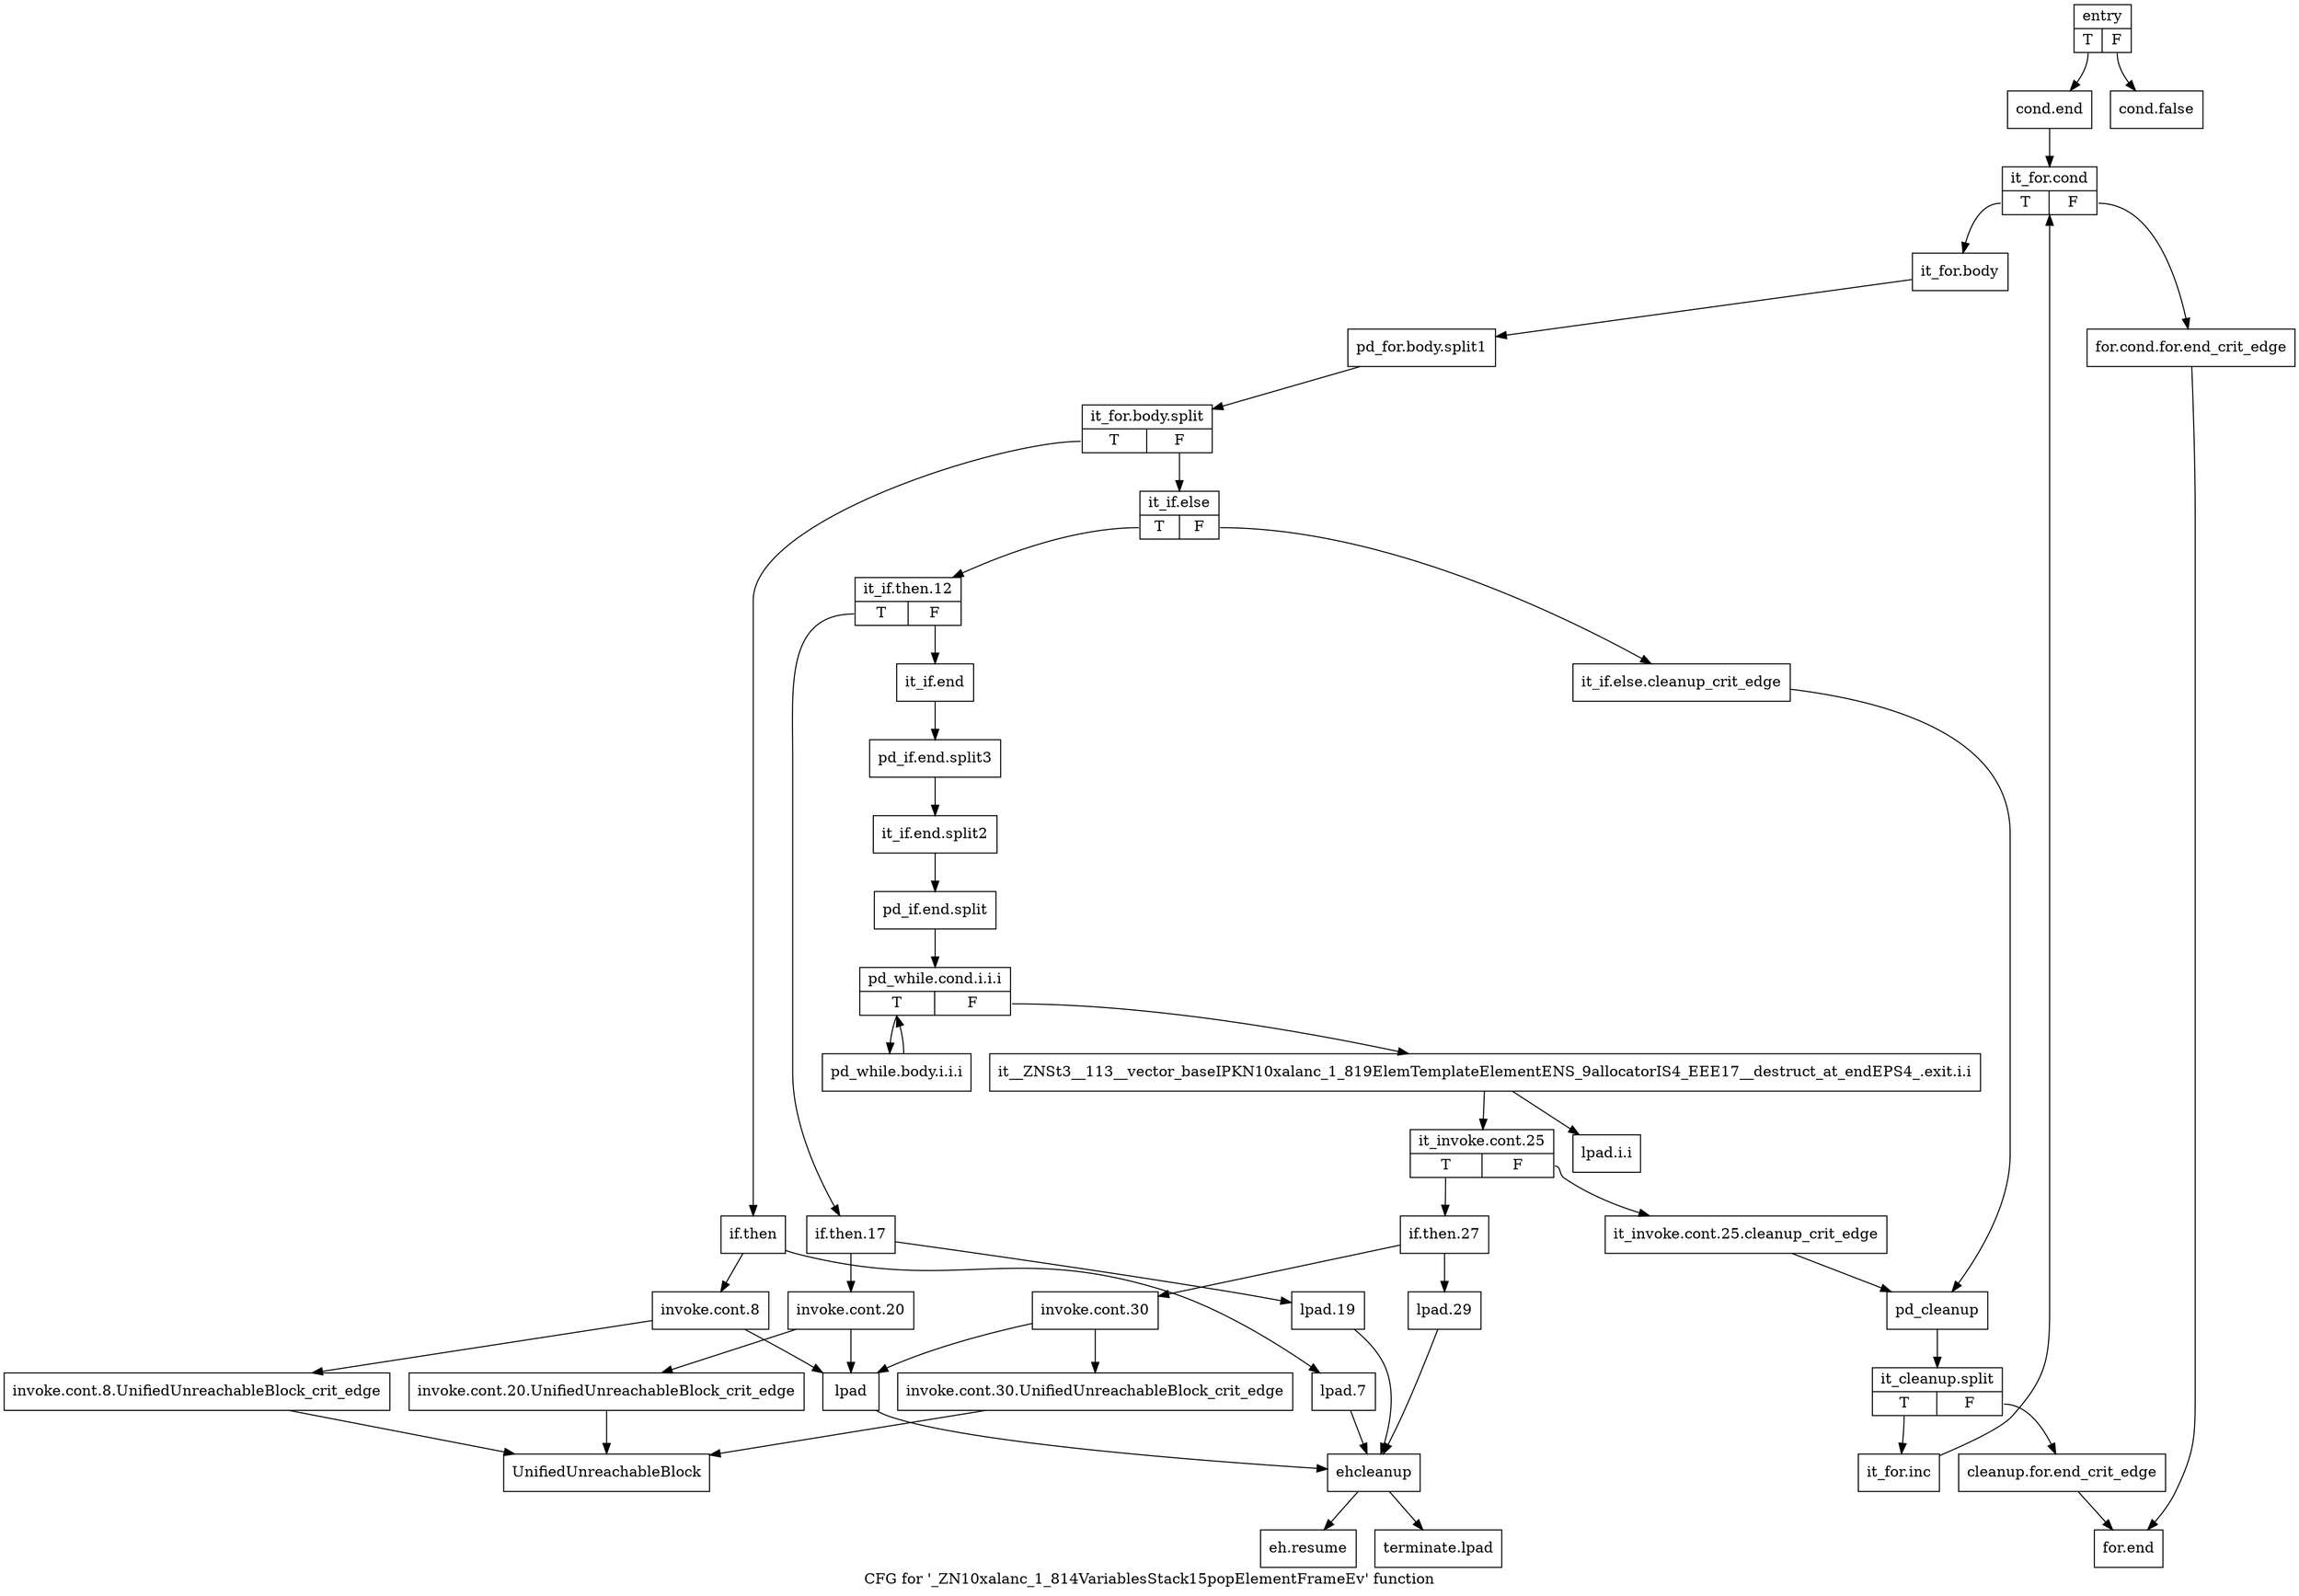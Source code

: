 digraph "CFG for '_ZN10xalanc_1_814VariablesStack15popElementFrameEv' function" {
	label="CFG for '_ZN10xalanc_1_814VariablesStack15popElementFrameEv' function";

	Node0x834bcf0 [shape=record,label="{entry|{<s0>T|<s1>F}}"];
	Node0x834bcf0:s0 -> Node0x834bd90;
	Node0x834bcf0:s1 -> Node0x834bd40;
	Node0x834bd40 [shape=record,label="{cond.false}"];
	Node0x834bd90 [shape=record,label="{cond.end}"];
	Node0x834bd90 -> Node0x834bde0;
	Node0x834bde0 [shape=record,label="{it_for.cond|{<s0>T|<s1>F}}"];
	Node0x834bde0:s0 -> Node0x834be80;
	Node0x834bde0:s1 -> Node0x834be30;
	Node0x834be30 [shape=record,label="{for.cond.for.end_crit_edge}"];
	Node0x834be30 -> Node0x834c740;
	Node0x834be80 [shape=record,label="{it_for.body}"];
	Node0x834be80 -> Node0xc5a2f10;
	Node0xc5a2f10 [shape=record,label="{pd_for.body.split1}"];
	Node0xc5a2f10 -> Node0xc5dc9f0;
	Node0xc5dc9f0 [shape=record,label="{it_for.body.split|{<s0>T|<s1>F}}"];
	Node0xc5dc9f0:s0 -> Node0x834bed0;
	Node0xc5dc9f0:s1 -> Node0x834c060;
	Node0x834bed0 [shape=record,label="{if.then}"];
	Node0x834bed0 -> Node0x834bf20;
	Node0x834bed0 -> Node0x834c010;
	Node0x834bf20 [shape=record,label="{invoke.cont.8}"];
	Node0x834bf20 -> Node0x834bf70;
	Node0x834bf20 -> Node0x834bfc0;
	Node0x834bf70 [shape=record,label="{invoke.cont.8.UnifiedUnreachableBlock_crit_edge}"];
	Node0x834bf70 -> Node0x834c830;
	Node0x834bfc0 [shape=record,label="{lpad}"];
	Node0x834bfc0 -> Node0x834c6f0;
	Node0x834c010 [shape=record,label="{lpad.7}"];
	Node0x834c010 -> Node0x834c6f0;
	Node0x834c060 [shape=record,label="{it_if.else|{<s0>T|<s1>F}}"];
	Node0x834c060:s0 -> Node0x834c100;
	Node0x834c060:s1 -> Node0x834c0b0;
	Node0x834c0b0 [shape=record,label="{it_if.else.cleanup_crit_edge}"];
	Node0x834c0b0 -> Node0x834c600;
	Node0x834c100 [shape=record,label="{it_if.then.12|{<s0>T|<s1>F}}"];
	Node0x834c100:s0 -> Node0x834c150;
	Node0x834c100:s1 -> Node0x834c290;
	Node0x834c150 [shape=record,label="{if.then.17}"];
	Node0x834c150 -> Node0x834c1a0;
	Node0x834c150 -> Node0x834c240;
	Node0x834c1a0 [shape=record,label="{invoke.cont.20}"];
	Node0x834c1a0 -> Node0x834c1f0;
	Node0x834c1a0 -> Node0x834bfc0;
	Node0x834c1f0 [shape=record,label="{invoke.cont.20.UnifiedUnreachableBlock_crit_edge}"];
	Node0x834c1f0 -> Node0x834c830;
	Node0x834c240 [shape=record,label="{lpad.19}"];
	Node0x834c240 -> Node0x834c6f0;
	Node0x834c290 [shape=record,label="{it_if.end}"];
	Node0x834c290 -> Node0xc5a2e70;
	Node0xc5a2e70 [shape=record,label="{pd_if.end.split3}"];
	Node0xc5a2e70 -> Node0xc5a2ce0;
	Node0xc5a2ce0 [shape=record,label="{it_if.end.split2}"];
	Node0xc5a2ce0 -> Node0xc5a2dd0;
	Node0xc5a2dd0 [shape=record,label="{pd_if.end.split}"];
	Node0xc5a2dd0 -> Node0x834c2e0;
	Node0x834c2e0 [shape=record,label="{pd_while.cond.i.i.i|{<s0>T|<s1>F}}"];
	Node0x834c2e0:s0 -> Node0x834c330;
	Node0x834c2e0:s1 -> Node0x834c380;
	Node0x834c330 [shape=record,label="{pd_while.body.i.i.i}"];
	Node0x834c330 -> Node0x834c2e0;
	Node0x834c380 [shape=record,label="{it__ZNSt3__113__vector_baseIPKN10xalanc_1_819ElemTemplateElementENS_9allocatorIS4_EEE17__destruct_at_endEPS4_.exit.i.i}"];
	Node0x834c380 -> Node0x834c420;
	Node0x834c380 -> Node0x834c3d0;
	Node0x834c3d0 [shape=record,label="{lpad.i.i}"];
	Node0x834c420 [shape=record,label="{it_invoke.cont.25|{<s0>T|<s1>F}}"];
	Node0x834c420:s0 -> Node0x834c4c0;
	Node0x834c420:s1 -> Node0x834c470;
	Node0x834c470 [shape=record,label="{it_invoke.cont.25.cleanup_crit_edge}"];
	Node0x834c470 -> Node0x834c600;
	Node0x834c4c0 [shape=record,label="{if.then.27}"];
	Node0x834c4c0 -> Node0x834c510;
	Node0x834c4c0 -> Node0x834c5b0;
	Node0x834c510 [shape=record,label="{invoke.cont.30}"];
	Node0x834c510 -> Node0x834c560;
	Node0x834c510 -> Node0x834bfc0;
	Node0x834c560 [shape=record,label="{invoke.cont.30.UnifiedUnreachableBlock_crit_edge}"];
	Node0x834c560 -> Node0x834c830;
	Node0x834c5b0 [shape=record,label="{lpad.29}"];
	Node0x834c5b0 -> Node0x834c6f0;
	Node0x834c600 [shape=record,label="{pd_cleanup}"];
	Node0x834c600 -> Node0xc5a2ec0;
	Node0xc5a2ec0 [shape=record,label="{it_cleanup.split|{<s0>T|<s1>F}}"];
	Node0xc5a2ec0:s0 -> Node0x834c6a0;
	Node0xc5a2ec0:s1 -> Node0x834c650;
	Node0x834c650 [shape=record,label="{cleanup.for.end_crit_edge}"];
	Node0x834c650 -> Node0x834c740;
	Node0x834c6a0 [shape=record,label="{it_for.inc}"];
	Node0x834c6a0 -> Node0x834bde0;
	Node0x834c6f0 [shape=record,label="{ehcleanup}"];
	Node0x834c6f0 -> Node0x834c790;
	Node0x834c6f0 -> Node0x834c7e0;
	Node0x834c740 [shape=record,label="{for.end}"];
	Node0x834c790 [shape=record,label="{eh.resume}"];
	Node0x834c7e0 [shape=record,label="{terminate.lpad}"];
	Node0x834c830 [shape=record,label="{UnifiedUnreachableBlock}"];
}
